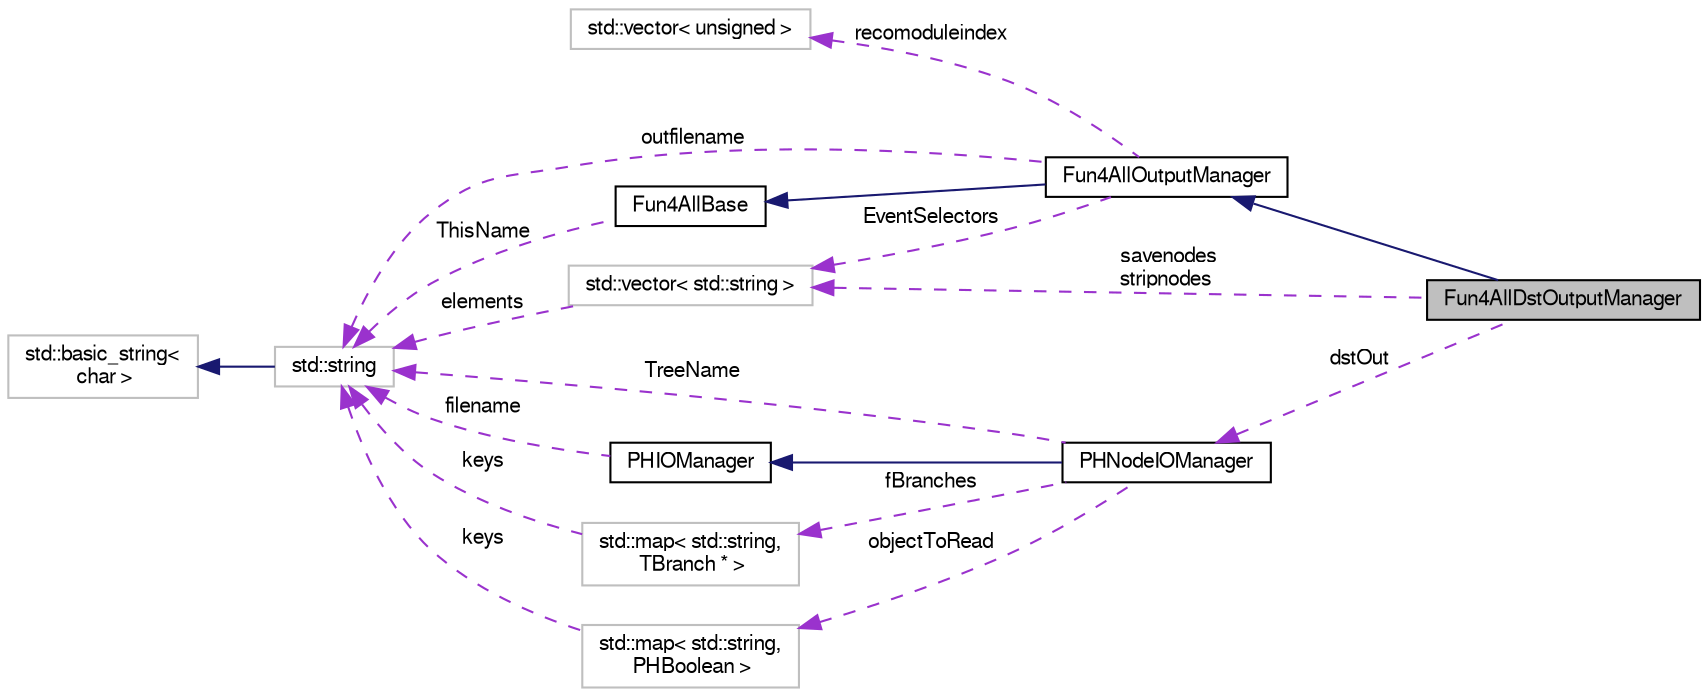digraph "Fun4AllDstOutputManager"
{
  bgcolor="transparent";
  edge [fontname="FreeSans",fontsize="10",labelfontname="FreeSans",labelfontsize="10"];
  node [fontname="FreeSans",fontsize="10",shape=record];
  rankdir="LR";
  Node1 [label="Fun4AllDstOutputManager",height=0.2,width=0.4,color="black", fillcolor="grey75", style="filled" fontcolor="black"];
  Node2 -> Node1 [dir="back",color="midnightblue",fontsize="10",style="solid",fontname="FreeSans"];
  Node2 [label="Fun4AllOutputManager",height=0.2,width=0.4,color="black",URL="$d8/d77/classFun4AllOutputManager.html"];
  Node3 -> Node2 [dir="back",color="midnightblue",fontsize="10",style="solid",fontname="FreeSans"];
  Node3 [label="Fun4AllBase",height=0.2,width=0.4,color="black",URL="$d5/dec/classFun4AllBase.html"];
  Node4 -> Node3 [dir="back",color="darkorchid3",fontsize="10",style="dashed",label=" ThisName" ,fontname="FreeSans"];
  Node4 [label="std::string",height=0.2,width=0.4,color="grey75",tooltip="STL class. "];
  Node5 -> Node4 [dir="back",color="midnightblue",fontsize="10",style="solid",fontname="FreeSans"];
  Node5 [label="std::basic_string\<\l char \>",height=0.2,width=0.4,color="grey75",tooltip="STL class. "];
  Node6 -> Node2 [dir="back",color="darkorchid3",fontsize="10",style="dashed",label=" recomoduleindex" ,fontname="FreeSans"];
  Node6 [label="std::vector\< unsigned \>",height=0.2,width=0.4,color="grey75"];
  Node4 -> Node2 [dir="back",color="darkorchid3",fontsize="10",style="dashed",label=" outfilename" ,fontname="FreeSans"];
  Node7 -> Node2 [dir="back",color="darkorchid3",fontsize="10",style="dashed",label=" EventSelectors" ,fontname="FreeSans"];
  Node7 [label="std::vector\< std::string \>",height=0.2,width=0.4,color="grey75"];
  Node4 -> Node7 [dir="back",color="darkorchid3",fontsize="10",style="dashed",label=" elements" ,fontname="FreeSans"];
  Node8 -> Node1 [dir="back",color="darkorchid3",fontsize="10",style="dashed",label=" dstOut" ,fontname="FreeSans"];
  Node8 [label="PHNodeIOManager",height=0.2,width=0.4,color="black",URL="$d7/d4d/classPHNodeIOManager.html"];
  Node9 -> Node8 [dir="back",color="midnightblue",fontsize="10",style="solid",fontname="FreeSans"];
  Node9 [label="PHIOManager",height=0.2,width=0.4,color="black",URL="$d0/d36/classPHIOManager.html"];
  Node4 -> Node9 [dir="back",color="darkorchid3",fontsize="10",style="dashed",label=" filename" ,fontname="FreeSans"];
  Node10 -> Node8 [dir="back",color="darkorchid3",fontsize="10",style="dashed",label=" fBranches" ,fontname="FreeSans"];
  Node10 [label="std::map\< std::string,\l TBranch * \>",height=0.2,width=0.4,color="grey75"];
  Node4 -> Node10 [dir="back",color="darkorchid3",fontsize="10",style="dashed",label=" keys" ,fontname="FreeSans"];
  Node11 -> Node8 [dir="back",color="darkorchid3",fontsize="10",style="dashed",label=" objectToRead" ,fontname="FreeSans"];
  Node11 [label="std::map\< std::string,\l PHBoolean \>",height=0.2,width=0.4,color="grey75"];
  Node4 -> Node11 [dir="back",color="darkorchid3",fontsize="10",style="dashed",label=" keys" ,fontname="FreeSans"];
  Node4 -> Node8 [dir="back",color="darkorchid3",fontsize="10",style="dashed",label=" TreeName" ,fontname="FreeSans"];
  Node7 -> Node1 [dir="back",color="darkorchid3",fontsize="10",style="dashed",label=" savenodes\nstripnodes" ,fontname="FreeSans"];
}
